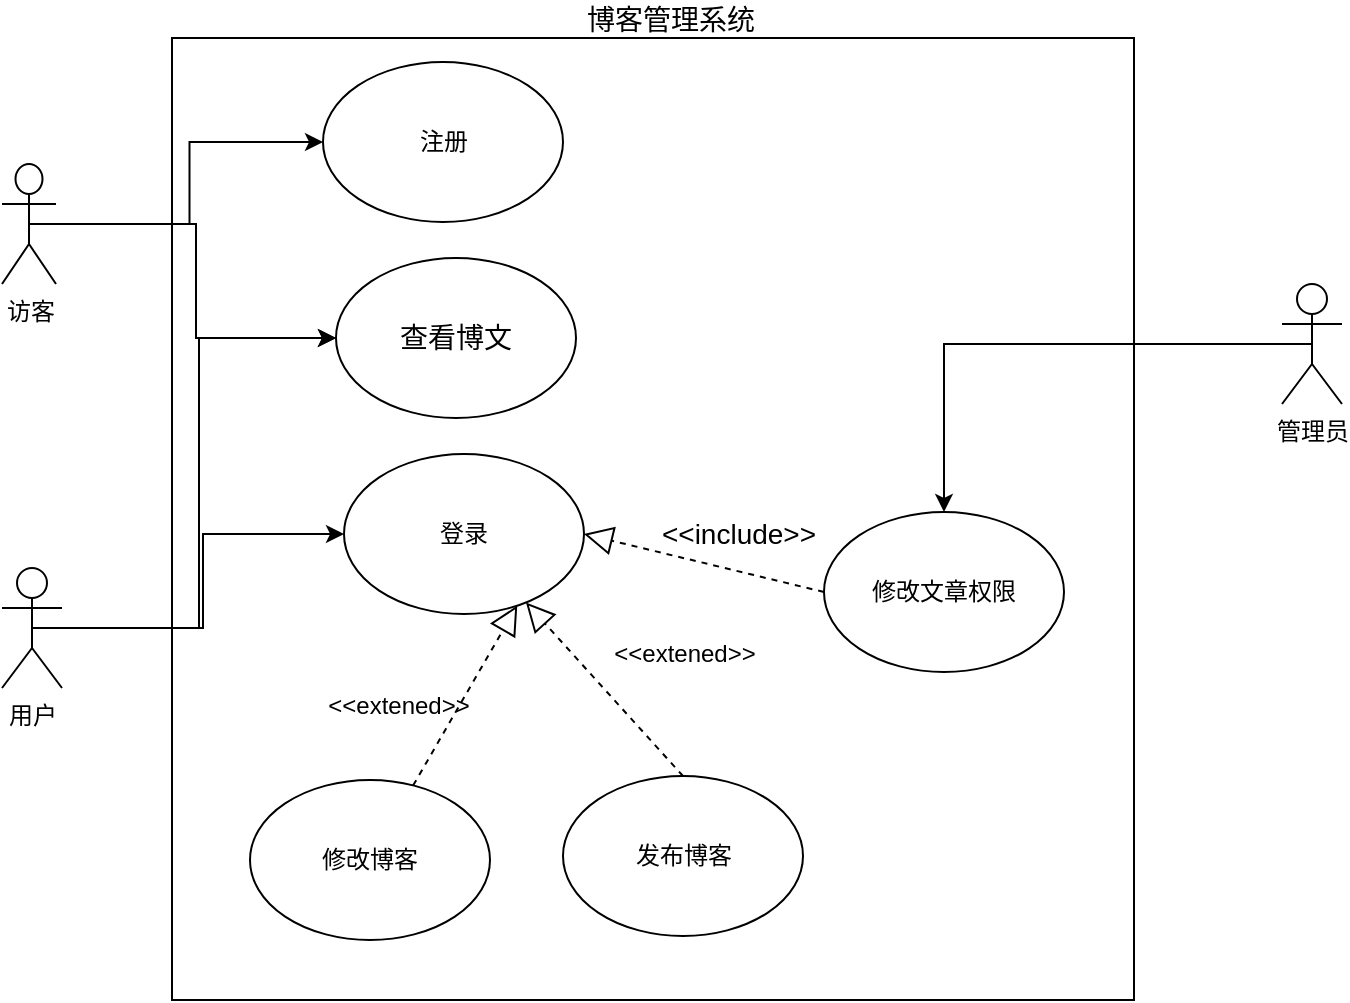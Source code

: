 <mxfile version="21.3.2" type="github" pages="4">
  <diagram id="PwLwHjakhoCrr4Ee3QQ_" name="Page-1">
    <mxGraphModel dx="1379" dy="763" grid="0" gridSize="10" guides="1" tooltips="1" connect="1" arrows="1" fold="1" page="1" pageScale="1" pageWidth="827" pageHeight="1169" math="0" shadow="0">
      <root>
        <mxCell id="0" />
        <mxCell id="1" parent="0" />
        <mxCell id="meLC3V-GeyEF6vAqej8P-1" value="" style="whiteSpace=wrap;html=1;aspect=fixed;" parent="1" vertex="1">
          <mxGeometry x="164" y="192" width="481" height="481" as="geometry" />
        </mxCell>
        <mxCell id="meLC3V-GeyEF6vAqej8P-17" style="edgeStyle=orthogonalEdgeStyle;rounded=0;orthogonalLoop=1;jettySize=auto;html=1;exitX=0.5;exitY=0.5;exitDx=0;exitDy=0;exitPerimeter=0;" parent="1" source="meLC3V-GeyEF6vAqej8P-2" target="meLC3V-GeyEF6vAqej8P-8" edge="1">
          <mxGeometry relative="1" as="geometry" />
        </mxCell>
        <mxCell id="meLC3V-GeyEF6vAqej8P-29" style="edgeStyle=orthogonalEdgeStyle;rounded=0;orthogonalLoop=1;jettySize=auto;html=1;exitX=0.5;exitY=0.5;exitDx=0;exitDy=0;exitPerimeter=0;entryX=0;entryY=0.5;entryDx=0;entryDy=0;fontSize=14;" parent="1" source="meLC3V-GeyEF6vAqej8P-2" target="meLC3V-GeyEF6vAqej8P-27" edge="1">
          <mxGeometry relative="1" as="geometry" />
        </mxCell>
        <object label="访客" 访客="" id="meLC3V-GeyEF6vAqej8P-2">
          <mxCell style="shape=umlActor;verticalLabelPosition=bottom;verticalAlign=top;html=1;outlineConnect=0;noLabel=0;fillOpacity=100;strokeOpacity=100;metaEdit=0;" parent="1" vertex="1">
            <mxGeometry x="79" y="255" width="27" height="60" as="geometry" />
          </mxCell>
        </object>
        <mxCell id="meLC3V-GeyEF6vAqej8P-18" style="edgeStyle=orthogonalEdgeStyle;rounded=0;orthogonalLoop=1;jettySize=auto;html=1;exitX=0.5;exitY=0.5;exitDx=0;exitDy=0;exitPerimeter=0;" parent="1" source="meLC3V-GeyEF6vAqej8P-4" target="meLC3V-GeyEF6vAqej8P-9" edge="1">
          <mxGeometry relative="1" as="geometry" />
        </mxCell>
        <mxCell id="meLC3V-GeyEF6vAqej8P-30" style="edgeStyle=orthogonalEdgeStyle;rounded=0;orthogonalLoop=1;jettySize=auto;html=1;exitX=0.5;exitY=0.5;exitDx=0;exitDy=0;exitPerimeter=0;entryX=0;entryY=0.5;entryDx=0;entryDy=0;fontSize=14;" parent="1" source="meLC3V-GeyEF6vAqej8P-4" target="meLC3V-GeyEF6vAqej8P-27" edge="1">
          <mxGeometry relative="1" as="geometry" />
        </mxCell>
        <mxCell id="meLC3V-GeyEF6vAqej8P-4" value="用户" style="shape=umlActor;verticalLabelPosition=bottom;verticalAlign=top;html=1;outlineConnect=0;" parent="1" vertex="1">
          <mxGeometry x="79" y="457" width="30" height="60" as="geometry" />
        </mxCell>
        <mxCell id="meLC3V-GeyEF6vAqej8P-15" style="edgeStyle=orthogonalEdgeStyle;rounded=0;orthogonalLoop=1;jettySize=auto;html=1;exitX=0.5;exitY=0.5;exitDx=0;exitDy=0;exitPerimeter=0;" parent="1" source="meLC3V-GeyEF6vAqej8P-6" target="meLC3V-GeyEF6vAqej8P-14" edge="1">
          <mxGeometry relative="1" as="geometry" />
        </mxCell>
        <mxCell id="meLC3V-GeyEF6vAqej8P-6" value="管理员" style="shape=umlActor;verticalLabelPosition=bottom;verticalAlign=top;html=1;outlineConnect=0;" parent="1" vertex="1">
          <mxGeometry x="719" y="315" width="30" height="60" as="geometry" />
        </mxCell>
        <mxCell id="meLC3V-GeyEF6vAqej8P-8" value="注册" style="ellipse;whiteSpace=wrap;html=1;" parent="1" vertex="1">
          <mxGeometry x="239.5" y="204" width="120" height="80" as="geometry" />
        </mxCell>
        <mxCell id="meLC3V-GeyEF6vAqej8P-9" value="登录" style="ellipse;whiteSpace=wrap;html=1;" parent="1" vertex="1">
          <mxGeometry x="250" y="400" width="120" height="80" as="geometry" />
        </mxCell>
        <mxCell id="meLC3V-GeyEF6vAqej8P-10" value="发布博客" style="ellipse;whiteSpace=wrap;html=1;" parent="1" vertex="1">
          <mxGeometry x="359.5" y="561" width="120" height="80" as="geometry" />
        </mxCell>
        <mxCell id="meLC3V-GeyEF6vAqej8P-11" value="修改博客" style="ellipse;whiteSpace=wrap;html=1;" parent="1" vertex="1">
          <mxGeometry x="203" y="563" width="120" height="80" as="geometry" />
        </mxCell>
        <mxCell id="meLC3V-GeyEF6vAqej8P-14" value="修改文章权限" style="ellipse;whiteSpace=wrap;html=1;" parent="1" vertex="1">
          <mxGeometry x="490" y="429" width="120" height="80" as="geometry" />
        </mxCell>
        <mxCell id="meLC3V-GeyEF6vAqej8P-22" value="" style="endArrow=block;dashed=1;endFill=0;endSize=12;html=1;rounded=0;exitX=0.5;exitY=0;exitDx=0;exitDy=0;" parent="1" source="meLC3V-GeyEF6vAqej8P-10" target="meLC3V-GeyEF6vAqej8P-9" edge="1">
          <mxGeometry width="160" relative="1" as="geometry">
            <mxPoint x="378" y="404" as="sourcePoint" />
            <mxPoint x="538" y="404" as="targetPoint" />
            <Array as="points" />
          </mxGeometry>
        </mxCell>
        <mxCell id="meLC3V-GeyEF6vAqej8P-23" value="&amp;lt;&amp;lt;extened&amp;gt;&amp;gt;" style="text;html=1;align=center;verticalAlign=middle;resizable=0;points=[];autosize=1;strokeColor=none;fillColor=none;" parent="1" vertex="1">
          <mxGeometry x="379" y="491" width="81" height="18" as="geometry" />
        </mxCell>
        <mxCell id="meLC3V-GeyEF6vAqej8P-24" value="" style="endArrow=block;dashed=1;endFill=0;endSize=12;html=1;rounded=0;entryX=0.722;entryY=0.947;entryDx=0;entryDy=0;entryPerimeter=0;" parent="1" source="meLC3V-GeyEF6vAqej8P-11" target="meLC3V-GeyEF6vAqej8P-9" edge="1">
          <mxGeometry width="160" relative="1" as="geometry">
            <mxPoint x="198" y="576" as="sourcePoint" />
            <mxPoint x="358" y="576" as="targetPoint" />
          </mxGeometry>
        </mxCell>
        <mxCell id="meLC3V-GeyEF6vAqej8P-25" value="&amp;lt;&amp;lt;extened&amp;gt;&amp;gt;" style="text;html=1;align=center;verticalAlign=middle;resizable=0;points=[];autosize=1;strokeColor=none;fillColor=none;" parent="1" vertex="1">
          <mxGeometry x="236" y="517" width="81" height="18" as="geometry" />
        </mxCell>
        <mxCell id="meLC3V-GeyEF6vAqej8P-26" value="&lt;font style=&quot;font-size: 14px&quot;&gt;博客管理系统&lt;/font&gt;" style="text;html=1;align=center;verticalAlign=middle;resizable=0;points=[];autosize=1;strokeColor=none;fillColor=none;" parent="1" vertex="1">
          <mxGeometry x="366" y="173" width="94" height="19" as="geometry" />
        </mxCell>
        <mxCell id="meLC3V-GeyEF6vAqej8P-27" value="查看博文" style="ellipse;whiteSpace=wrap;html=1;fontSize=14;" parent="1" vertex="1">
          <mxGeometry x="246" y="302" width="120" height="80" as="geometry" />
        </mxCell>
        <mxCell id="meLC3V-GeyEF6vAqej8P-32" value="" style="endArrow=block;dashed=1;endFill=0;endSize=12;html=1;rounded=0;fontSize=14;exitX=0;exitY=0.5;exitDx=0;exitDy=0;entryX=1;entryY=0.5;entryDx=0;entryDy=0;" parent="1" source="meLC3V-GeyEF6vAqej8P-14" target="meLC3V-GeyEF6vAqej8P-9" edge="1">
          <mxGeometry width="160" relative="1" as="geometry">
            <mxPoint x="390" y="386" as="sourcePoint" />
            <mxPoint x="550" y="386" as="targetPoint" />
          </mxGeometry>
        </mxCell>
        <mxCell id="meLC3V-GeyEF6vAqej8P-33" value="&amp;lt;&amp;lt;include&amp;gt;&amp;gt;" style="text;html=1;align=center;verticalAlign=middle;resizable=0;points=[];autosize=1;strokeColor=none;fillColor=none;fontSize=14;" parent="1" vertex="1">
          <mxGeometry x="403" y="429" width="87" height="21" as="geometry" />
        </mxCell>
      </root>
    </mxGraphModel>
  </diagram>
  <diagram id="X5vDv4KN6AwmheBJj9g-" name="第 2 页">
    <mxGraphModel dx="1379" dy="797" grid="0" gridSize="10" guides="1" tooltips="1" connect="1" arrows="1" fold="1" page="1" pageScale="1" pageWidth="827" pageHeight="1169" math="0" shadow="0">
      <root>
        <mxCell id="0" />
        <mxCell id="1" parent="0" />
        <mxCell id="9qwk92FP0K843KwAOMED-1" value="&lt;p style=&quot;margin:0px;margin-top:4px;text-align:center;&quot;&gt;&lt;b&gt;IndexController&lt;/b&gt;&lt;br&gt;&lt;/p&gt;&lt;hr size=&quot;1&quot;&gt;&lt;p style=&quot;margin:0px;margin-left:4px;&quot;&gt;+ articleService:&amp;nbsp;ArticleService&lt;/p&gt;&lt;hr size=&quot;1&quot;&gt;&lt;p style=&quot;margin:0px;margin-left:4px;&quot;&gt;+ articleList(): PageInfo&amp;lt;Article&amp;gt;&lt;/p&gt;&lt;p style=&quot;margin:0px;margin-left:4px;&quot;&gt;+&amp;nbsp;qryById(id : String) : String&amp;nbsp;&lt;/p&gt;" style="verticalAlign=top;align=left;overflow=fill;fontSize=12;fontFamily=Helvetica;html=1;whiteSpace=wrap;" parent="1" vertex="1">
          <mxGeometry x="192" y="252" width="198" height="90" as="geometry" />
        </mxCell>
        <mxCell id="9qwk92FP0K843KwAOMED-2" value="&lt;p style=&quot;margin:0px;margin-top:4px;text-align:center;&quot;&gt;&lt;b&gt;ArticleController&lt;/b&gt;&lt;br&gt;&lt;/p&gt;&lt;hr size=&quot;1&quot;&gt;&lt;p style=&quot;margin:0px;margin-left:4px;&quot;&gt;- uploadImage: String&lt;/p&gt;&lt;p style=&quot;margin:0px;margin-left:4px;&quot;&gt;- imagePath: String&lt;/p&gt;&lt;p style=&quot;margin:0px;margin-left:4px;&quot;&gt;- articleService: ArticalService&lt;/p&gt;&lt;p style=&quot;margin:0px;margin-left:4px;&quot;&gt;- classificationService: Classification Service&lt;/p&gt;&lt;hr size=&quot;1&quot;&gt;&lt;p style=&quot;margin:0px;margin-left:4px;&quot;&gt;&lt;span style=&quot;background-color: initial;&quot;&gt;+ list(search: String) : String&lt;/span&gt;&lt;br&gt;&lt;/p&gt;&lt;p style=&quot;margin:0px;margin-left:4px;&quot;&gt;&lt;span style=&quot;background-color: initial;&quot;&gt;+ qryById(id: String): String&lt;/span&gt;&lt;/p&gt;&lt;p style=&quot;margin:0px;margin-left:4px;&quot;&gt;+ del(id: String): String&lt;/p&gt;&lt;p style=&quot;margin:0px;margin-left:4px;&quot;&gt;+ edit(id: String): String&lt;/p&gt;&lt;p style=&quot;margin:0px;margin-left:4px;&quot;&gt;+ editSubmit(id: String): String&amp;nbsp;&lt;/p&gt;" style="verticalAlign=top;align=left;overflow=fill;fontSize=12;fontFamily=Helvetica;html=1;whiteSpace=wrap;" parent="1" vertex="1">
          <mxGeometry x="435" y="249" width="269" height="175" as="geometry" />
        </mxCell>
        <mxCell id="9qwk92FP0K843KwAOMED-3" value="&lt;p style=&quot;margin:0px;margin-top:4px;text-align:center;&quot;&gt;&lt;b&gt;UserController&lt;/b&gt;&lt;br&gt;&lt;/p&gt;&lt;hr size=&quot;1&quot;&gt;&lt;p style=&quot;margin:0px;margin-left:4px;&quot;&gt;-&amp;nbsp; userservice: UserService&lt;/p&gt;&lt;hr size=&quot;1&quot;&gt;&lt;p style=&quot;margin:0px;margin-left:4px;&quot;&gt;&lt;span style=&quot;background-color: initial;&quot;&gt;+ login() : String&lt;/span&gt;&lt;/p&gt;&lt;p style=&quot;margin:0px;margin-left:4px;&quot;&gt;&lt;span style=&quot;background-color: initial;&quot;&gt;+ register(): String&lt;/span&gt;&lt;/p&gt;&lt;p style=&quot;margin:0px;margin-left:4px;&quot;&gt;&lt;span style=&quot;background-color: initial;&quot;&gt;+ loginSub(user: User): String&lt;/span&gt;&lt;/p&gt;&lt;p style=&quot;margin:0px;margin-left:4px;&quot;&gt;&lt;span style=&quot;background-color: initial;&quot;&gt;+ registerSub(user: User): String&amp;nbsp;&lt;/span&gt;&lt;br&gt;&lt;/p&gt;" style="verticalAlign=top;align=left;overflow=fill;fontSize=12;fontFamily=Helvetica;html=1;whiteSpace=wrap;" parent="1" vertex="1">
          <mxGeometry x="757" y="249" width="269" height="143" as="geometry" />
        </mxCell>
        <mxCell id="9qwk92FP0K843KwAOMED-5" value="&lt;p style=&quot;margin:0px;margin-top:4px;text-align:center;&quot;&gt;&lt;b&gt;&amp;lt;&amp;lt;interface&amp;gt;&amp;gt;&lt;/b&gt;&lt;/p&gt;&lt;p style=&quot;margin:0px;margin-top:4px;text-align:center;&quot;&gt;&lt;b&gt;UserService&lt;/b&gt;&lt;br&gt;&lt;/p&gt;&lt;hr size=&quot;1&quot;&gt;&lt;p style=&quot;margin:0px;margin-left:4px;&quot;&gt;- userMapper: UserMapper:&amp;nbsp;&lt;/p&gt;&lt;hr size=&quot;1&quot;&gt;&lt;p style=&quot;margin:0px;margin-left:4px;&quot;&gt;+ list(search: String): String&lt;/p&gt;&lt;p style=&quot;margin:0px;margin-left:4px;&quot;&gt;+ login(username: String): String&lt;/p&gt;&lt;p style=&quot;margin:0px;margin-left:4px;&quot;&gt;+ qryByUserId(id: Integer): User&lt;/p&gt;&lt;p style=&quot;margin:0px;margin-left:4px;&quot;&gt;+ save(User user): int&lt;/p&gt;&lt;p style=&quot;margin:0px;margin-left:4px;&quot;&gt;&lt;br&gt;&lt;/p&gt;" style="verticalAlign=top;align=left;overflow=fill;fontSize=12;fontFamily=Helvetica;html=1;whiteSpace=wrap;" parent="1" vertex="1">
          <mxGeometry x="787.5" y="573" width="208" height="137" as="geometry" />
        </mxCell>
        <mxCell id="9qwk92FP0K843KwAOMED-6" value="&lt;p style=&quot;margin:0px;margin-top:4px;text-align:center;&quot;&gt;&lt;b&gt;&amp;lt;&amp;lt;interface&amp;gt;&amp;gt;&lt;/b&gt;&lt;/p&gt;&lt;p style=&quot;margin:0px;margin-top:4px;text-align:center;&quot;&gt;&lt;b&gt;ArticleService&lt;/b&gt;&lt;br&gt;&lt;/p&gt;&lt;hr size=&quot;1&quot;&gt;&lt;p style=&quot;margin:0px;margin-left:4px;&quot;&gt;- articleMapper: ArticleMapper&amp;nbsp;&lt;/p&gt;&lt;hr size=&quot;1&quot;&gt;&lt;p style=&quot;margin:0px;margin-left:4px;&quot;&gt;+ list(search: String): String&lt;/p&gt;&lt;p style=&quot;margin:0px;margin-left:4px;&quot;&gt;+ qryById(id: String): User&lt;/p&gt;&lt;p style=&quot;margin:0px;margin-left:4px;&quot;&gt;+ save(article: Article): int&lt;/p&gt;&lt;p style=&quot;margin:0px;margin-left:4px;&quot;&gt;&lt;br&gt;&lt;/p&gt;" style="verticalAlign=top;align=left;overflow=fill;fontSize=12;fontFamily=Helvetica;html=1;whiteSpace=wrap;" parent="1" vertex="1">
          <mxGeometry x="179" y="581" width="208" height="137" as="geometry" />
        </mxCell>
        <mxCell id="9qwk92FP0K843KwAOMED-7" value="&lt;p style=&quot;margin:0px;margin-top:4px;text-align:center;&quot;&gt;&lt;b&gt;&amp;lt;&amp;lt;interface&amp;gt;&amp;gt;&lt;/b&gt;&lt;/p&gt;&lt;p style=&quot;margin:0px;margin-top:4px;text-align:center;&quot;&gt;&lt;b&gt;ClassificationService&lt;/b&gt;&lt;br&gt;&lt;/p&gt;&lt;hr size=&quot;1&quot;&gt;&lt;p style=&quot;margin:0px;margin-left:4px;&quot;&gt;- classificationMapper:&amp;nbsp;ClassificationMapper&lt;/p&gt;&lt;hr size=&quot;1&quot;&gt;&lt;p style=&quot;margin:0px;margin-left:4px;&quot;&gt;+ list(search: String): String&lt;/p&gt;&lt;p style=&quot;margin:0px;margin-left:4px;&quot;&gt;+ qryById(id: String): User&lt;/p&gt;&lt;p style=&quot;margin:0px;margin-left:4px;&quot;&gt;+ save(article: Article): int&lt;/p&gt;&lt;p style=&quot;margin:0px;margin-left:4px;&quot;&gt;&lt;br&gt;&lt;/p&gt;" style="verticalAlign=top;align=left;overflow=fill;fontSize=12;fontFamily=Helvetica;html=1;whiteSpace=wrap;" parent="1" vertex="1">
          <mxGeometry x="419" y="585" width="244" height="137" as="geometry" />
        </mxCell>
        <mxCell id="9qwk92FP0K843KwAOMED-8" value="Use" style="endArrow=open;endSize=12;dashed=1;html=1;rounded=0;exitX=0.479;exitY=1.033;exitDx=0;exitDy=0;exitPerimeter=0;" parent="1" source="9qwk92FP0K843KwAOMED-1" target="9qwk92FP0K843KwAOMED-6" edge="1">
          <mxGeometry width="160" relative="1" as="geometry">
            <mxPoint x="222" y="496" as="sourcePoint" />
            <mxPoint x="382" y="496" as="targetPoint" />
          </mxGeometry>
        </mxCell>
        <mxCell id="9qwk92FP0K843KwAOMED-9" value="Use" style="endArrow=open;endSize=12;dashed=1;html=1;rounded=0;exitX=0.544;exitY=1.017;exitDx=0;exitDy=0;exitPerimeter=0;" parent="1" source="9qwk92FP0K843KwAOMED-2" edge="1">
          <mxGeometry width="160" relative="1" as="geometry">
            <mxPoint x="590" y="483" as="sourcePoint" />
            <mxPoint x="286" y="584" as="targetPoint" />
          </mxGeometry>
        </mxCell>
        <mxCell id="9qwk92FP0K843KwAOMED-10" value="Use" style="endArrow=open;endSize=12;dashed=1;html=1;rounded=0;entryX=0.475;entryY=-0.001;entryDx=0;entryDy=0;entryPerimeter=0;" parent="1" target="9qwk92FP0K843KwAOMED-7" edge="1">
          <mxGeometry width="160" relative="1" as="geometry">
            <mxPoint x="581" y="425" as="sourcePoint" />
            <mxPoint x="1005" y="459" as="targetPoint" />
          </mxGeometry>
        </mxCell>
        <mxCell id="9qwk92FP0K843KwAOMED-11" value="Use" style="endArrow=open;endSize=12;dashed=1;html=1;rounded=0;exitX=0.5;exitY=1;exitDx=0;exitDy=0;" parent="1" source="9qwk92FP0K843KwAOMED-3" target="9qwk92FP0K843KwAOMED-5" edge="1">
          <mxGeometry width="160" relative="1" as="geometry">
            <mxPoint x="888" y="455" as="sourcePoint" />
            <mxPoint x="1048" y="455" as="targetPoint" />
          </mxGeometry>
        </mxCell>
        <mxCell id="9qwk92FP0K843KwAOMED-12" value="&lt;p style=&quot;margin:0px;margin-top:4px;text-align:center;&quot;&gt;&lt;b style=&quot;background-color: initial;&quot;&gt;ArticleServiceImpl&lt;/b&gt;&lt;br&gt;&lt;/p&gt;&lt;hr size=&quot;1&quot;&gt;&lt;p style=&quot;margin:0px;margin-left:4px;&quot;&gt;- articleMapper: ArticleMapper&amp;nbsp;&lt;/p&gt;&lt;hr size=&quot;1&quot;&gt;&lt;p style=&quot;margin:0px;margin-left:4px;&quot;&gt;+ list(search: String): String&lt;/p&gt;&lt;p style=&quot;margin:0px;margin-left:4px;&quot;&gt;+ qryById(id: String): User&lt;/p&gt;&lt;p style=&quot;margin:0px;margin-left:4px;&quot;&gt;+ save(article: Article): int&lt;/p&gt;&lt;p style=&quot;margin:0px;margin-left:4px;&quot;&gt;&lt;br&gt;&lt;/p&gt;" style="verticalAlign=top;align=left;overflow=fill;fontSize=12;fontFamily=Helvetica;html=1;whiteSpace=wrap;" parent="1" vertex="1">
          <mxGeometry x="179" y="815" width="208" height="137" as="geometry" />
        </mxCell>
        <mxCell id="9qwk92FP0K843KwAOMED-13" value="&lt;p style=&quot;margin:0px;margin-top:4px;text-align:center;&quot;&gt;&lt;b style=&quot;background-color: initial;&quot;&gt;ClassificationServiceImpl&lt;/b&gt;&lt;br&gt;&lt;/p&gt;&lt;hr size=&quot;1&quot;&gt;&lt;p style=&quot;margin:0px;margin-left:4px;&quot;&gt;- classificationMapper:&amp;nbsp;ClassificationMapper&lt;/p&gt;&lt;hr size=&quot;1&quot;&gt;&lt;p style=&quot;margin:0px;margin-left:4px;&quot;&gt;+ list(search: String): String&lt;/p&gt;&lt;p style=&quot;margin:0px;margin-left:4px;&quot;&gt;+ qryById(id: String): User&lt;/p&gt;&lt;p style=&quot;margin:0px;margin-left:4px;&quot;&gt;+ save(article: Article): int&lt;/p&gt;&lt;p style=&quot;margin:0px;margin-left:4px;&quot;&gt;&lt;br&gt;&lt;/p&gt;" style="verticalAlign=top;align=left;overflow=fill;fontSize=12;fontFamily=Helvetica;html=1;whiteSpace=wrap;" parent="1" vertex="1">
          <mxGeometry x="419" y="820" width="244" height="137" as="geometry" />
        </mxCell>
        <mxCell id="9qwk92FP0K843KwAOMED-14" value="&lt;p style=&quot;margin:0px;margin-top:4px;text-align:center;&quot;&gt;&lt;b style=&quot;background-color: initial;&quot;&gt;UserServiceImpl&lt;/b&gt;&lt;br&gt;&lt;/p&gt;&lt;hr size=&quot;1&quot;&gt;&lt;p style=&quot;margin:0px;margin-left:4px;&quot;&gt;- userMapper: UserMapper:&amp;nbsp;&lt;/p&gt;&lt;hr size=&quot;1&quot;&gt;&lt;p style=&quot;margin:0px;margin-left:4px;&quot;&gt;+ list(search: String): String&lt;/p&gt;&lt;p style=&quot;margin:0px;margin-left:4px;&quot;&gt;+ login(username: String): String&lt;/p&gt;&lt;p style=&quot;margin:0px;margin-left:4px;&quot;&gt;+ qryByUserId(id: Integer): User&lt;/p&gt;&lt;p style=&quot;margin:0px;margin-left:4px;&quot;&gt;+ save(User user): int&lt;/p&gt;&lt;p style=&quot;margin:0px;margin-left:4px;&quot;&gt;&lt;br&gt;&lt;/p&gt;" style="verticalAlign=top;align=left;overflow=fill;fontSize=12;fontFamily=Helvetica;html=1;whiteSpace=wrap;" parent="1" vertex="1">
          <mxGeometry x="787.5" y="826" width="208" height="137" as="geometry" />
        </mxCell>
        <mxCell id="9qwk92FP0K843KwAOMED-15" value="" style="endArrow=block;dashed=1;endFill=0;endSize=12;html=1;rounded=0;entryX=0.5;entryY=1;entryDx=0;entryDy=0;exitX=0.5;exitY=0;exitDx=0;exitDy=0;" parent="1" source="9qwk92FP0K843KwAOMED-12" target="9qwk92FP0K843KwAOMED-6" edge="1">
          <mxGeometry width="160" relative="1" as="geometry">
            <mxPoint x="213" y="772" as="sourcePoint" />
            <mxPoint x="373" y="772" as="targetPoint" />
          </mxGeometry>
        </mxCell>
        <mxCell id="9qwk92FP0K843KwAOMED-16" value="" style="endArrow=block;dashed=1;endFill=0;endSize=12;html=1;rounded=0;" parent="1" source="9qwk92FP0K843KwAOMED-13" edge="1">
          <mxGeometry width="160" relative="1" as="geometry">
            <mxPoint x="541" y="660" as="sourcePoint" />
            <mxPoint x="541" y="722" as="targetPoint" />
          </mxGeometry>
        </mxCell>
        <mxCell id="9qwk92FP0K843KwAOMED-18" value="" style="endArrow=block;dashed=1;endFill=0;endSize=12;html=1;rounded=0;exitX=0.5;exitY=0;exitDx=0;exitDy=0;entryX=0.5;entryY=1;entryDx=0;entryDy=0;" parent="1" source="9qwk92FP0K843KwAOMED-14" target="9qwk92FP0K843KwAOMED-5" edge="1">
          <mxGeometry width="160" relative="1" as="geometry">
            <mxPoint x="872" y="785" as="sourcePoint" />
            <mxPoint x="1032" y="785" as="targetPoint" />
          </mxGeometry>
        </mxCell>
      </root>
    </mxGraphModel>
  </diagram>
  <diagram id="I6XSllqlJzbg7OVhJrfR" name="第 3 页">
    <mxGraphModel dx="1379" dy="763" grid="0" gridSize="10" guides="1" tooltips="1" connect="1" arrows="1" fold="1" page="1" pageScale="1" pageWidth="827" pageHeight="1169" math="0" shadow="0">
      <root>
        <mxCell id="0" />
        <mxCell id="1" parent="0" />
        <mxCell id="6hfL-zMeESmWzbewmXy1-3" value="" style="line;strokeWidth=2;direction=south;html=1;" parent="1" vertex="1">
          <mxGeometry x="274" y="192" width="10" height="592" as="geometry" />
        </mxCell>
        <mxCell id="6hfL-zMeESmWzbewmXy1-5" value="" style="line;strokeWidth=4;html=1;perimeter=backbonePerimeter;points=[];outlineConnect=0;" parent="1" vertex="1">
          <mxGeometry x="18" y="187" width="773" height="10" as="geometry" />
        </mxCell>
        <mxCell id="6hfL-zMeESmWzbewmXy1-6" value="" style="line;strokeWidth=2;direction=south;html=1;" parent="1" vertex="1">
          <mxGeometry x="528" y="192" width="10" height="600" as="geometry" />
        </mxCell>
        <mxCell id="6hfL-zMeESmWzbewmXy1-7" value="&lt;font style=&quot;font-size: 26px;&quot;&gt;用户&lt;/font&gt;" style="text;html=1;align=center;verticalAlign=middle;resizable=0;points=[];autosize=1;strokeColor=none;fillColor=none;" parent="1" vertex="1">
          <mxGeometry x="91" y="135" width="70" height="43" as="geometry" />
        </mxCell>
        <mxCell id="6hfL-zMeESmWzbewmXy1-8" value="&lt;span style=&quot;font-size: 26px;&quot;&gt;博客管理系统&lt;/span&gt;" style="text;html=1;align=center;verticalAlign=middle;resizable=0;points=[];autosize=1;strokeColor=none;fillColor=none;" parent="1" vertex="1">
          <mxGeometry x="317.5" y="135" width="174" height="43" as="geometry" />
        </mxCell>
        <mxCell id="6hfL-zMeESmWzbewmXy1-10" value="&lt;span style=&quot;font-size: 26px;&quot;&gt;数据库&lt;/span&gt;" style="text;html=1;align=center;verticalAlign=middle;resizable=0;points=[];autosize=1;strokeColor=none;fillColor=none;" parent="1" vertex="1">
          <mxGeometry x="611" y="135" width="96" height="43" as="geometry" />
        </mxCell>
        <mxCell id="6hfL-zMeESmWzbewmXy1-12" value="" style="ellipse;html=1;shape=startState;fillColor=#000000;strokeColor=#ff0000;" parent="1" vertex="1">
          <mxGeometry x="112" y="229" width="30" height="30" as="geometry" />
        </mxCell>
        <mxCell id="6hfL-zMeESmWzbewmXy1-13" value="" style="edgeStyle=orthogonalEdgeStyle;html=1;verticalAlign=bottom;endArrow=open;endSize=8;strokeColor=#ff0000;rounded=0;" parent="1" source="6hfL-zMeESmWzbewmXy1-12" edge="1">
          <mxGeometry relative="1" as="geometry">
            <mxPoint x="127" y="319" as="targetPoint" />
          </mxGeometry>
        </mxCell>
        <mxCell id="6hfL-zMeESmWzbewmXy1-17" style="edgeStyle=orthogonalEdgeStyle;rounded=0;orthogonalLoop=1;jettySize=auto;html=1;entryX=0;entryY=0.5;entryDx=0;entryDy=0;" parent="1" source="6hfL-zMeESmWzbewmXy1-14" target="6hfL-zMeESmWzbewmXy1-16" edge="1">
          <mxGeometry relative="1" as="geometry" />
        </mxCell>
        <mxCell id="6hfL-zMeESmWzbewmXy1-14" value="&lt;font style=&quot;font-size: 17px;&quot;&gt;登录&lt;/font&gt;" style="rounded=1;whiteSpace=wrap;html=1;" parent="1" vertex="1">
          <mxGeometry x="72.5" y="316" width="107" height="49" as="geometry" />
        </mxCell>
        <mxCell id="6hfL-zMeESmWzbewmXy1-20" style="edgeStyle=orthogonalEdgeStyle;rounded=0;orthogonalLoop=1;jettySize=auto;html=1;exitX=1;exitY=0.5;exitDx=0;exitDy=0;entryX=0;entryY=0.5;entryDx=0;entryDy=0;" parent="1" source="6hfL-zMeESmWzbewmXy1-16" target="6hfL-zMeESmWzbewmXy1-19" edge="1">
          <mxGeometry relative="1" as="geometry" />
        </mxCell>
        <mxCell id="6hfL-zMeESmWzbewmXy1-16" value="&lt;span style=&quot;font-size: 17px;&quot;&gt;检查合法性&lt;/span&gt;" style="rounded=1;whiteSpace=wrap;html=1;" parent="1" vertex="1">
          <mxGeometry x="352" y="316" width="107" height="49" as="geometry" />
        </mxCell>
        <mxCell id="6hfL-zMeESmWzbewmXy1-31" style="edgeStyle=orthogonalEdgeStyle;rounded=0;orthogonalLoop=1;jettySize=auto;html=1;exitX=0.5;exitY=1;exitDx=0;exitDy=0;entryX=1;entryY=0.5;entryDx=0;entryDy=0;" parent="1" source="6hfL-zMeESmWzbewmXy1-19" target="6hfL-zMeESmWzbewmXy1-21" edge="1">
          <mxGeometry relative="1" as="geometry" />
        </mxCell>
        <mxCell id="6hfL-zMeESmWzbewmXy1-19" value="&lt;span style=&quot;font-size: 17px;&quot;&gt;查询用户表&lt;/span&gt;" style="rounded=1;whiteSpace=wrap;html=1;" parent="1" vertex="1">
          <mxGeometry x="606.5" y="316" width="107" height="47" as="geometry" />
        </mxCell>
        <mxCell id="6hfL-zMeESmWzbewmXy1-32" style="edgeStyle=orthogonalEdgeStyle;rounded=0;orthogonalLoop=1;jettySize=auto;html=1;entryX=1;entryY=0.5;entryDx=0;entryDy=0;" parent="1" source="6hfL-zMeESmWzbewmXy1-21" target="6hfL-zMeESmWzbewmXy1-22" edge="1">
          <mxGeometry relative="1" as="geometry">
            <mxPoint x="195.647" y="441.5" as="targetPoint" />
          </mxGeometry>
        </mxCell>
        <mxCell id="6hfL-zMeESmWzbewmXy1-21" value="&lt;span style=&quot;font-size: 17px;&quot;&gt;加载该用户的博客列表&lt;/span&gt;" style="rounded=1;whiteSpace=wrap;html=1;" parent="1" vertex="1">
          <mxGeometry x="352" y="417" width="107" height="49" as="geometry" />
        </mxCell>
        <mxCell id="6hfL-zMeESmWzbewmXy1-27" style="edgeStyle=orthogonalEdgeStyle;rounded=0;orthogonalLoop=1;jettySize=auto;html=1;exitX=0.5;exitY=1;exitDx=0;exitDy=0;entryX=0.5;entryY=0;entryDx=0;entryDy=0;" parent="1" source="6hfL-zMeESmWzbewmXy1-22" target="6hfL-zMeESmWzbewmXy1-24" edge="1">
          <mxGeometry relative="1" as="geometry" />
        </mxCell>
        <mxCell id="6hfL-zMeESmWzbewmXy1-28" style="edgeStyle=orthogonalEdgeStyle;rounded=0;orthogonalLoop=1;jettySize=auto;html=1;exitX=0;exitY=0.5;exitDx=0;exitDy=0;entryX=0;entryY=0.5;entryDx=0;entryDy=0;" parent="1" source="6hfL-zMeESmWzbewmXy1-22" target="6hfL-zMeESmWzbewmXy1-25" edge="1">
          <mxGeometry relative="1" as="geometry">
            <mxPoint x="37" y="635" as="targetPoint" />
          </mxGeometry>
        </mxCell>
        <mxCell id="6hfL-zMeESmWzbewmXy1-22" value="&lt;span style=&quot;font-size: 17px;&quot;&gt;选择博客&lt;/span&gt;" style="rounded=1;whiteSpace=wrap;html=1;" parent="1" vertex="1">
          <mxGeometry x="73.5" y="417" width="107" height="50" as="geometry" />
        </mxCell>
        <mxCell id="6hfL-zMeESmWzbewmXy1-37" style="edgeStyle=orthogonalEdgeStyle;rounded=0;orthogonalLoop=1;jettySize=auto;html=1;exitX=1;exitY=0.5;exitDx=0;exitDy=0;" parent="1" source="6hfL-zMeESmWzbewmXy1-24" target="6hfL-zMeESmWzbewmXy1-33" edge="1">
          <mxGeometry relative="1" as="geometry" />
        </mxCell>
        <mxCell id="6hfL-zMeESmWzbewmXy1-24" value="&lt;span style=&quot;font-size: 17px;&quot;&gt;修改博客&lt;/span&gt;" style="rounded=1;whiteSpace=wrap;html=1;" parent="1" vertex="1">
          <mxGeometry x="72.5" y="510" width="110.5" height="49" as="geometry" />
        </mxCell>
        <mxCell id="6hfL-zMeESmWzbewmXy1-39" style="edgeStyle=orthogonalEdgeStyle;rounded=0;orthogonalLoop=1;jettySize=auto;html=1;exitX=1;exitY=0.5;exitDx=0;exitDy=0;entryX=0;entryY=0.5;entryDx=0;entryDy=0;" parent="1" source="6hfL-zMeESmWzbewmXy1-25" target="6hfL-zMeESmWzbewmXy1-36" edge="1">
          <mxGeometry relative="1" as="geometry" />
        </mxCell>
        <mxCell id="6hfL-zMeESmWzbewmXy1-25" value="&lt;span style=&quot;font-size: 17px;&quot;&gt;创建博客&lt;/span&gt;" style="rounded=1;whiteSpace=wrap;html=1;" parent="1" vertex="1">
          <mxGeometry x="73.5" y="603" width="107" height="49" as="geometry" />
        </mxCell>
        <mxCell id="6hfL-zMeESmWzbewmXy1-38" style="edgeStyle=orthogonalEdgeStyle;rounded=0;orthogonalLoop=1;jettySize=auto;html=1;exitX=1;exitY=0.5;exitDx=0;exitDy=0;entryX=0;entryY=0.5;entryDx=0;entryDy=0;" parent="1" source="6hfL-zMeESmWzbewmXy1-33" target="6hfL-zMeESmWzbewmXy1-34" edge="1">
          <mxGeometry relative="1" as="geometry" />
        </mxCell>
        <mxCell id="6hfL-zMeESmWzbewmXy1-33" value="&lt;span style=&quot;font-size: 17px;&quot;&gt;获取修改后的博客&lt;/span&gt;" style="rounded=1;whiteSpace=wrap;html=1;" parent="1" vertex="1">
          <mxGeometry x="352" y="510" width="107" height="49" as="geometry" />
        </mxCell>
        <mxCell id="6hfL-zMeESmWzbewmXy1-48" style="edgeStyle=orthogonalEdgeStyle;rounded=0;orthogonalLoop=1;jettySize=auto;html=1;exitX=0.5;exitY=1;exitDx=0;exitDy=0;entryX=1;entryY=0.5;entryDx=0;entryDy=0;" parent="1" source="6hfL-zMeESmWzbewmXy1-34" target="6hfL-zMeESmWzbewmXy1-46" edge="1">
          <mxGeometry relative="1" as="geometry" />
        </mxCell>
        <mxCell id="6hfL-zMeESmWzbewmXy1-34" value="&lt;span style=&quot;font-size: 17px;&quot;&gt;保存文章信息&lt;/span&gt;" style="rounded=1;whiteSpace=wrap;html=1;" parent="1" vertex="1">
          <mxGeometry x="600" y="511" width="107" height="47" as="geometry" />
        </mxCell>
        <mxCell id="6hfL-zMeESmWzbewmXy1-41" style="edgeStyle=orthogonalEdgeStyle;rounded=0;orthogonalLoop=1;jettySize=auto;html=1;exitX=1;exitY=0.5;exitDx=0;exitDy=0;entryX=0;entryY=0.5;entryDx=0;entryDy=0;" parent="1" source="6hfL-zMeESmWzbewmXy1-36" target="6hfL-zMeESmWzbewmXy1-34" edge="1">
          <mxGeometry relative="1" as="geometry">
            <Array as="points">
              <mxPoint x="564" y="628" />
              <mxPoint x="564" y="534" />
            </Array>
          </mxGeometry>
        </mxCell>
        <mxCell id="6hfL-zMeESmWzbewmXy1-36" value="&lt;span style=&quot;font-size: 17px;&quot;&gt;获取新创建的博客&lt;/span&gt;" style="rounded=1;whiteSpace=wrap;html=1;" parent="1" vertex="1">
          <mxGeometry x="352" y="603" width="107" height="49" as="geometry" />
        </mxCell>
        <mxCell id="6hfL-zMeESmWzbewmXy1-49" style="edgeStyle=orthogonalEdgeStyle;rounded=0;orthogonalLoop=1;jettySize=auto;html=1;entryX=1;entryY=0.5;entryDx=0;entryDy=0;" parent="1" source="6hfL-zMeESmWzbewmXy1-46" target="6hfL-zMeESmWzbewmXy1-47" edge="1">
          <mxGeometry relative="1" as="geometry" />
        </mxCell>
        <mxCell id="6hfL-zMeESmWzbewmXy1-46" value="&lt;span style=&quot;font-size: 17px;&quot;&gt;返回用户修改成功&lt;/span&gt;" style="rounded=1;whiteSpace=wrap;html=1;" parent="1" vertex="1">
          <mxGeometry x="352" y="683" width="107" height="49" as="geometry" />
        </mxCell>
        <mxCell id="6hfL-zMeESmWzbewmXy1-47" value="" style="ellipse;html=1;shape=endState;fillColor=#000000;strokeColor=#ff0000;" parent="1" vertex="1">
          <mxGeometry x="111" y="692.5" width="30" height="30" as="geometry" />
        </mxCell>
      </root>
    </mxGraphModel>
  </diagram>
  <diagram id="a3bldp1USyN9YJTaq8Ju" name="第 4 页">
    <mxGraphModel dx="788" dy="436" grid="0" gridSize="10" guides="1" tooltips="1" connect="1" arrows="1" fold="1" page="1" pageScale="1" pageWidth="827" pageHeight="1169" math="0" shadow="0">
      <root>
        <mxCell id="0" />
        <mxCell id="1" parent="0" />
        <mxCell id="Rruim2OJEbpOJHlkOm3U-1" value="" style="ellipse;html=1;shape=startState;fillColor=#000000;strokeColor=#ff0000;" vertex="1" parent="1">
          <mxGeometry x="88" y="193" width="30" height="30" as="geometry" />
        </mxCell>
        <mxCell id="Rruim2OJEbpOJHlkOm3U-2" value="" style="edgeStyle=orthogonalEdgeStyle;html=1;verticalAlign=bottom;endArrow=open;endSize=8;strokeColor=#ff0000;rounded=0;exitX=1;exitY=0.5;exitDx=0;exitDy=0;entryX=0;entryY=0.5;entryDx=0;entryDy=0;" edge="1" source="Rruim2OJEbpOJHlkOm3U-1" parent="1" target="Rruim2OJEbpOJHlkOm3U-3">
          <mxGeometry relative="1" as="geometry">
            <mxPoint x="73" y="283" as="targetPoint" />
            <Array as="points">
              <mxPoint x="177" y="208" />
            </Array>
          </mxGeometry>
        </mxCell>
        <mxCell id="Rruim2OJEbpOJHlkOm3U-6" style="edgeStyle=orthogonalEdgeStyle;rounded=0;orthogonalLoop=1;jettySize=auto;html=1;exitX=1;exitY=0.5;exitDx=0;exitDy=0;" edge="1" parent="1" source="Rruim2OJEbpOJHlkOm3U-3" target="Rruim2OJEbpOJHlkOm3U-5">
          <mxGeometry relative="1" as="geometry" />
        </mxCell>
        <mxCell id="Rruim2OJEbpOJHlkOm3U-3" value="notLoggedIn" style="rounded=1;whiteSpace=wrap;html=1;" vertex="1" parent="1">
          <mxGeometry x="182" y="194.5" width="90" height="27" as="geometry" />
        </mxCell>
        <mxCell id="Rruim2OJEbpOJHlkOm3U-14" style="edgeStyle=orthogonalEdgeStyle;rounded=0;orthogonalLoop=1;jettySize=auto;html=1;entryX=0;entryY=0.25;entryDx=0;entryDy=0;exitX=1;exitY=0.5;exitDx=0;exitDy=0;" edge="1" parent="1" source="Rruim2OJEbpOJHlkOm3U-5" target="Rruim2OJEbpOJHlkOm3U-10">
          <mxGeometry relative="1" as="geometry" />
        </mxCell>
        <mxCell id="Rruim2OJEbpOJHlkOm3U-15" style="edgeStyle=orthogonalEdgeStyle;rounded=0;orthogonalLoop=1;jettySize=auto;html=1;entryX=0;entryY=0.5;entryDx=0;entryDy=0;" edge="1" parent="1" source="Rruim2OJEbpOJHlkOm3U-5" target="Rruim2OJEbpOJHlkOm3U-11">
          <mxGeometry relative="1" as="geometry">
            <Array as="points">
              <mxPoint x="467" y="208" />
              <mxPoint x="467" y="171" />
            </Array>
          </mxGeometry>
        </mxCell>
        <mxCell id="Rruim2OJEbpOJHlkOm3U-16" style="edgeStyle=orthogonalEdgeStyle;rounded=0;orthogonalLoop=1;jettySize=auto;html=1;exitX=1;exitY=0.5;exitDx=0;exitDy=0;entryX=0;entryY=0.5;entryDx=0;entryDy=0;" edge="1" parent="1" source="Rruim2OJEbpOJHlkOm3U-5" target="Rruim2OJEbpOJHlkOm3U-12">
          <mxGeometry relative="1" as="geometry" />
        </mxCell>
        <mxCell id="Rruim2OJEbpOJHlkOm3U-17" style="edgeStyle=orthogonalEdgeStyle;rounded=0;orthogonalLoop=1;jettySize=auto;html=1;exitX=1;exitY=0.5;exitDx=0;exitDy=0;entryX=0;entryY=0.5;entryDx=0;entryDy=0;" edge="1" parent="1" source="Rruim2OJEbpOJHlkOm3U-5" target="Rruim2OJEbpOJHlkOm3U-13">
          <mxGeometry relative="1" as="geometry" />
        </mxCell>
        <mxCell id="Rruim2OJEbpOJHlkOm3U-33" style="edgeStyle=orthogonalEdgeStyle;rounded=0;orthogonalLoop=1;jettySize=auto;html=1;exitX=0.25;exitY=1;exitDx=0;exitDy=0;" edge="1" parent="1" source="Rruim2OJEbpOJHlkOm3U-5" target="Rruim2OJEbpOJHlkOm3U-32">
          <mxGeometry relative="1" as="geometry" />
        </mxCell>
        <mxCell id="Rruim2OJEbpOJHlkOm3U-5" value="loggedIn" style="rounded=1;whiteSpace=wrap;html=1;" vertex="1" parent="1">
          <mxGeometry x="330" y="194.5" width="90" height="27" as="geometry" />
        </mxCell>
        <mxCell id="Rruim2OJEbpOJHlkOm3U-7" value="登录" style="text;html=1;align=center;verticalAlign=middle;resizable=0;points=[];autosize=1;strokeColor=none;fillColor=none;" vertex="1" parent="1">
          <mxGeometry x="277" y="185" width="42" height="26" as="geometry" />
        </mxCell>
        <mxCell id="Rruim2OJEbpOJHlkOm3U-8" value="" style="curved=1;endArrow=classic;html=1;rounded=0;" edge="1" parent="1">
          <mxGeometry width="50" height="50" relative="1" as="geometry">
            <mxPoint x="233" y="194.5" as="sourcePoint" />
            <mxPoint x="215" y="194.5" as="targetPoint" />
            <Array as="points">
              <mxPoint x="279" y="169.5" />
              <mxPoint x="260" y="140.5" />
              <mxPoint x="247" y="127" />
              <mxPoint x="226" y="130" />
              <mxPoint x="199" y="158.5" />
            </Array>
          </mxGeometry>
        </mxCell>
        <mxCell id="Rruim2OJEbpOJHlkOm3U-9" value="登录失败" style="text;html=1;align=center;verticalAlign=middle;resizable=0;points=[];autosize=1;strokeColor=none;fillColor=none;" vertex="1" parent="1">
          <mxGeometry x="206" y="104" width="66" height="26" as="geometry" />
        </mxCell>
        <mxCell id="Rruim2OJEbpOJHlkOm3U-21" style="edgeStyle=orthogonalEdgeStyle;rounded=0;orthogonalLoop=1;jettySize=auto;html=1;exitX=1;exitY=0.5;exitDx=0;exitDy=0;entryX=1;entryY=0.5;entryDx=0;entryDy=0;" edge="1" parent="1" source="Rruim2OJEbpOJHlkOm3U-10" target="Rruim2OJEbpOJHlkOm3U-13">
          <mxGeometry relative="1" as="geometry">
            <Array as="points">
              <mxPoint x="651" y="97" />
              <mxPoint x="651" y="319" />
            </Array>
          </mxGeometry>
        </mxCell>
        <mxCell id="Rruim2OJEbpOJHlkOm3U-10" value="viewBlogList" style="rounded=1;whiteSpace=wrap;html=1;" vertex="1" parent="1">
          <mxGeometry x="513" y="83.5" width="90" height="27" as="geometry" />
        </mxCell>
        <mxCell id="Rruim2OJEbpOJHlkOm3U-20" style="edgeStyle=orthogonalEdgeStyle;rounded=0;orthogonalLoop=1;jettySize=auto;html=1;exitX=0.5;exitY=0;exitDx=0;exitDy=0;" edge="1" parent="1" source="Rruim2OJEbpOJHlkOm3U-11">
          <mxGeometry relative="1" as="geometry">
            <mxPoint x="363" y="194" as="targetPoint" />
          </mxGeometry>
        </mxCell>
        <mxCell id="Rruim2OJEbpOJHlkOm3U-11" value="createBlog" style="rounded=1;whiteSpace=wrap;html=1;" vertex="1" parent="1">
          <mxGeometry x="513" y="157.5" width="90" height="27" as="geometry" />
        </mxCell>
        <mxCell id="Rruim2OJEbpOJHlkOm3U-18" style="edgeStyle=orthogonalEdgeStyle;rounded=0;orthogonalLoop=1;jettySize=auto;html=1;" edge="1" parent="1" source="Rruim2OJEbpOJHlkOm3U-12">
          <mxGeometry relative="1" as="geometry">
            <mxPoint x="364" y="223.429" as="targetPoint" />
            <Array as="points">
              <mxPoint x="539" y="275" />
              <mxPoint x="364" y="275" />
            </Array>
          </mxGeometry>
        </mxCell>
        <mxCell id="Rruim2OJEbpOJHlkOm3U-12" value="editBlog" style="rounded=1;whiteSpace=wrap;html=1;" vertex="1" parent="1">
          <mxGeometry x="513" y="231.5" width="90" height="27" as="geometry" />
        </mxCell>
        <mxCell id="Rruim2OJEbpOJHlkOm3U-30" style="edgeStyle=orthogonalEdgeStyle;rounded=0;orthogonalLoop=1;jettySize=auto;html=1;entryX=0.378;entryY=1.009;entryDx=0;entryDy=0;entryPerimeter=0;" edge="1" parent="1" source="Rruim2OJEbpOJHlkOm3U-13" target="Rruim2OJEbpOJHlkOm3U-5">
          <mxGeometry relative="1" as="geometry">
            <Array as="points">
              <mxPoint x="558" y="360" />
              <mxPoint x="364" y="360" />
            </Array>
          </mxGeometry>
        </mxCell>
        <mxCell id="Rruim2OJEbpOJHlkOm3U-13" value="viewBlog&amp;nbsp;" style="rounded=1;whiteSpace=wrap;html=1;" vertex="1" parent="1">
          <mxGeometry x="513" y="305.5" width="90" height="27" as="geometry" />
        </mxCell>
        <mxCell id="Rruim2OJEbpOJHlkOm3U-22" value="创建博客" style="text;html=1;align=center;verticalAlign=middle;resizable=0;points=[];autosize=1;strokeColor=none;fillColor=none;" vertex="1" parent="1">
          <mxGeometry x="458" y="140" width="66" height="26" as="geometry" />
        </mxCell>
        <mxCell id="Rruim2OJEbpOJHlkOm3U-23" value="编辑博客" style="text;html=1;align=center;verticalAlign=middle;resizable=0;points=[];autosize=1;strokeColor=none;fillColor=none;" vertex="1" parent="1">
          <mxGeometry x="456" y="217" width="66" height="26" as="geometry" />
        </mxCell>
        <mxCell id="Rruim2OJEbpOJHlkOm3U-24" value="选择一个博客并查看其详细信息" style="text;html=1;align=center;verticalAlign=middle;resizable=0;points=[];autosize=1;strokeColor=none;fillColor=none;rotation=0;" vertex="1" parent="1">
          <mxGeometry x="583" y="193" width="186" height="26" as="geometry" />
        </mxCell>
        <mxCell id="Rruim2OJEbpOJHlkOm3U-25" value="查看博客" style="text;html=1;align=center;verticalAlign=middle;resizable=0;points=[];autosize=1;strokeColor=none;fillColor=none;" vertex="1" parent="1">
          <mxGeometry x="454" y="293" width="66" height="26" as="geometry" />
        </mxCell>
        <mxCell id="Rruim2OJEbpOJHlkOm3U-26" value="加载博客列表" style="text;html=1;align=center;verticalAlign=middle;resizable=0;points=[];autosize=1;strokeColor=none;fillColor=none;" vertex="1" parent="1">
          <mxGeometry x="442" y="60" width="90" height="26" as="geometry" />
        </mxCell>
        <mxCell id="Rruim2OJEbpOJHlkOm3U-27" value="更新博客" style="text;html=1;align=center;verticalAlign=middle;resizable=0;points=[];autosize=1;strokeColor=none;fillColor=none;" vertex="1" parent="1">
          <mxGeometry x="381" y="248" width="66" height="26" as="geometry" />
        </mxCell>
        <mxCell id="Rruim2OJEbpOJHlkOm3U-28" value="保存博客" style="text;html=1;align=center;verticalAlign=middle;resizable=0;points=[];autosize=1;strokeColor=none;fillColor=none;" vertex="1" parent="1">
          <mxGeometry x="381" y="106" width="66" height="26" as="geometry" />
        </mxCell>
        <mxCell id="Rruim2OJEbpOJHlkOm3U-31" value="返回" style="text;html=1;align=center;verticalAlign=middle;resizable=0;points=[];autosize=1;strokeColor=none;fillColor=none;" vertex="1" parent="1">
          <mxGeometry x="405" y="332.5" width="42" height="26" as="geometry" />
        </mxCell>
        <mxCell id="Rruim2OJEbpOJHlkOm3U-32" value="" style="ellipse;html=1;shape=endState;fillColor=#000000;strokeColor=#ff0000;" vertex="1" parent="1">
          <mxGeometry x="285" y="300" width="30" height="30" as="geometry" />
        </mxCell>
        <mxCell id="Rruim2OJEbpOJHlkOm3U-34" value="退出" style="text;html=1;align=center;verticalAlign=middle;resizable=0;points=[];autosize=1;strokeColor=none;fillColor=none;" vertex="1" parent="1">
          <mxGeometry x="298" y="231.5" width="42" height="26" as="geometry" />
        </mxCell>
      </root>
    </mxGraphModel>
  </diagram>
</mxfile>
